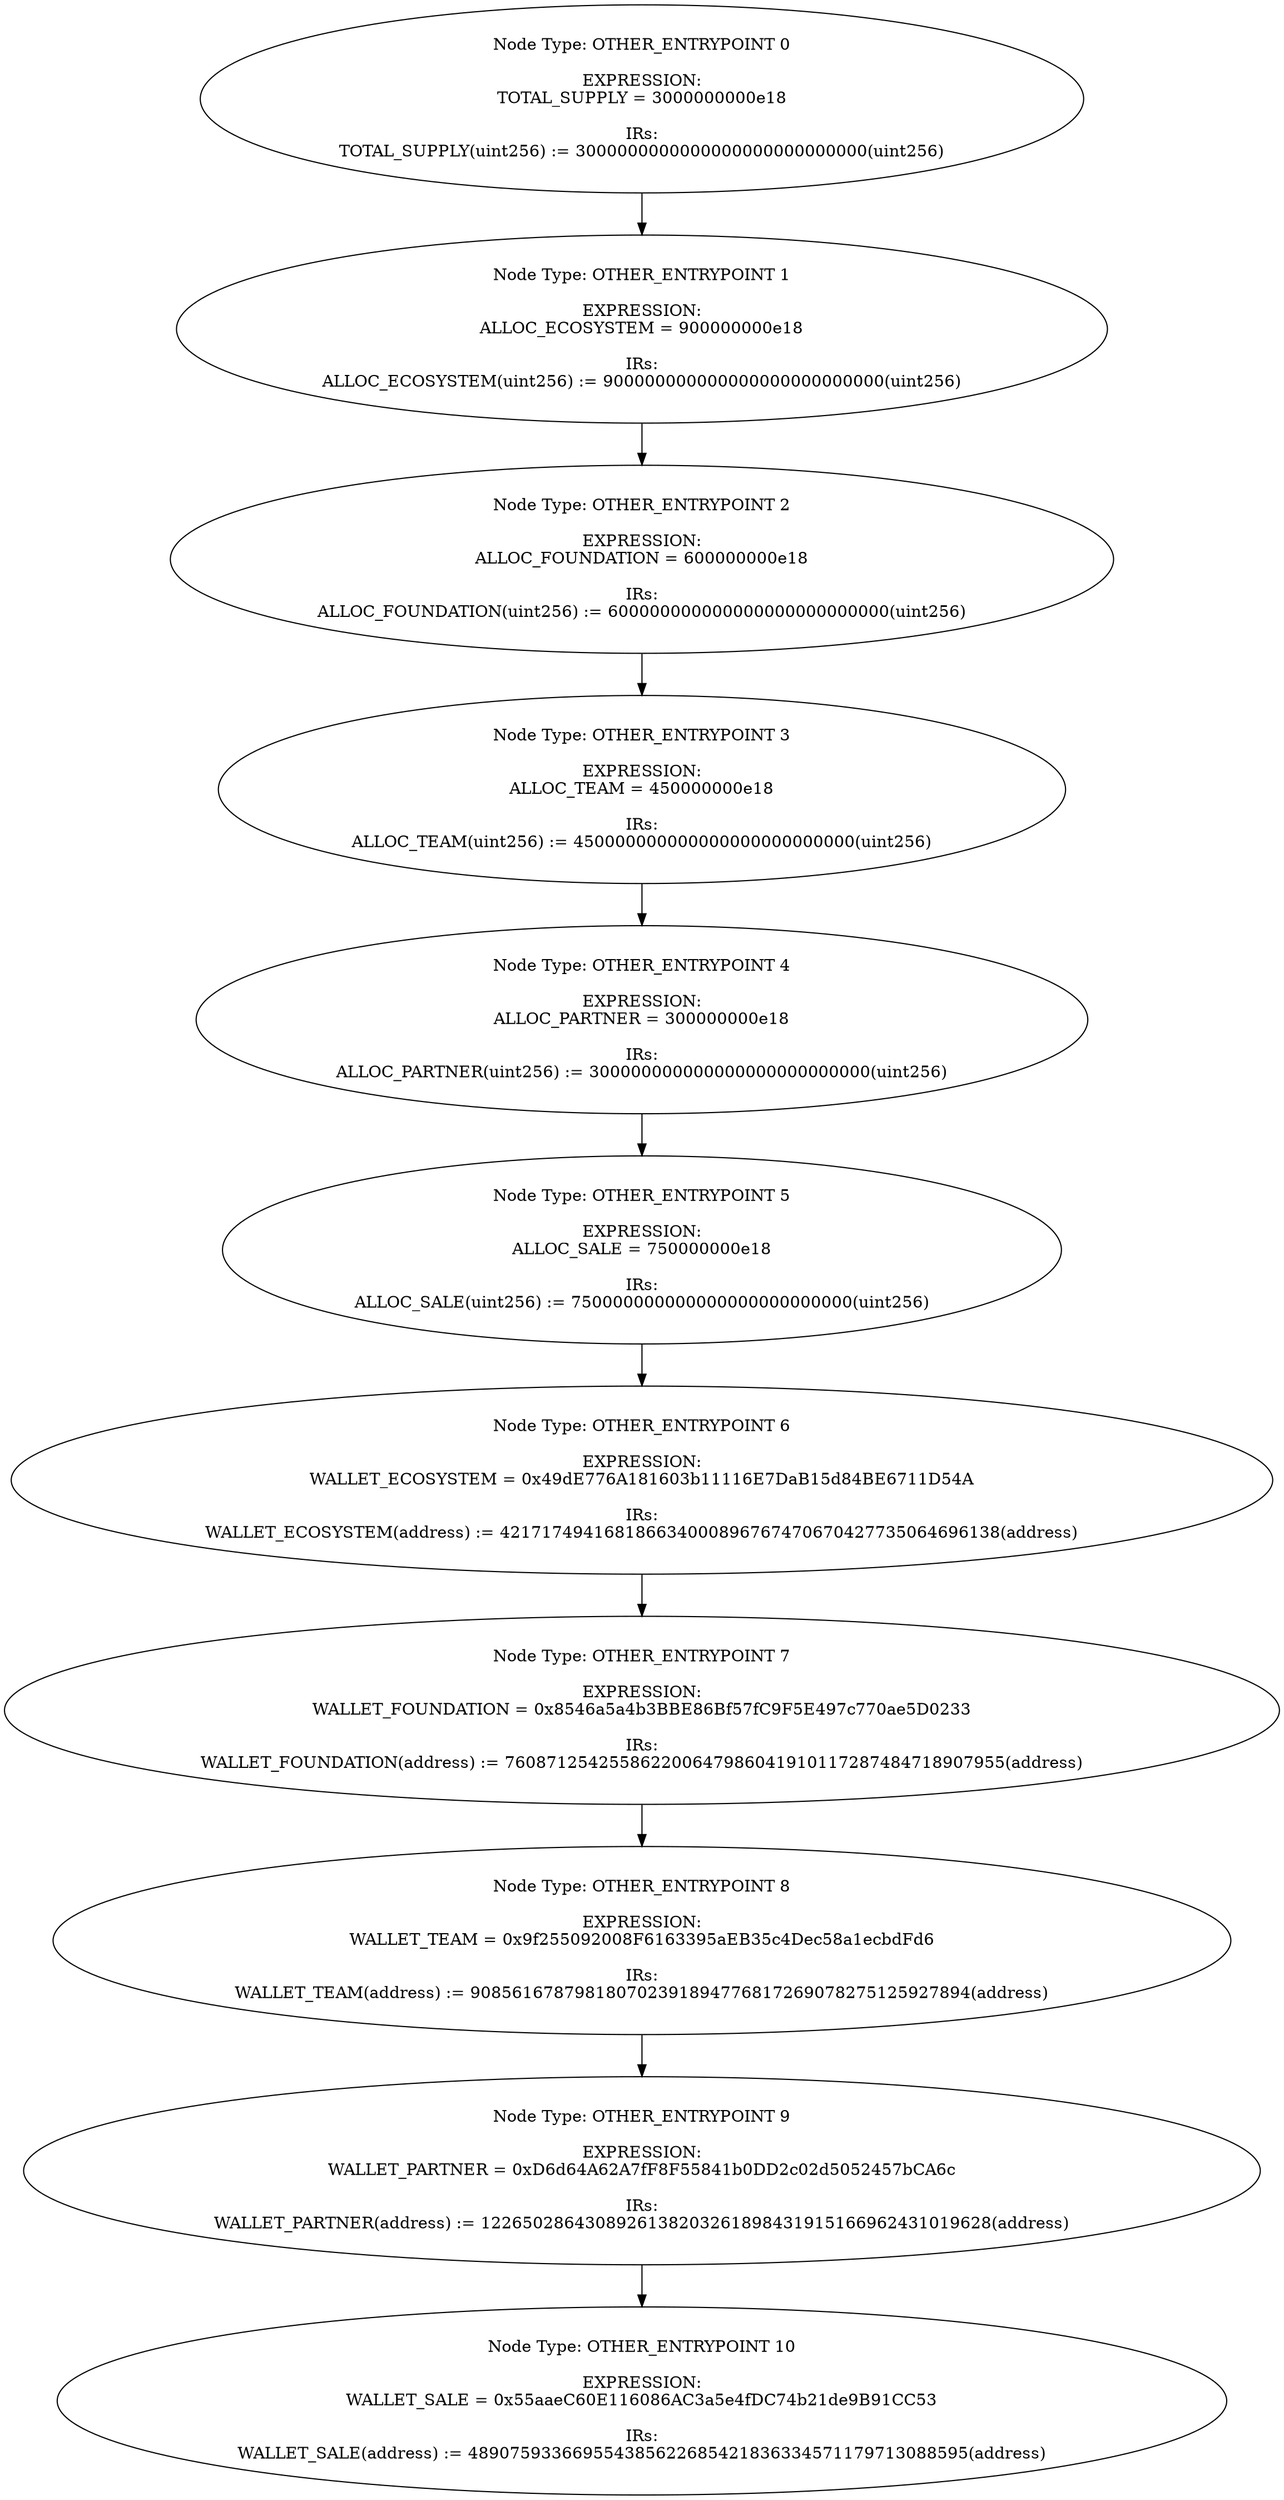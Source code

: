 digraph{
0[label="Node Type: OTHER_ENTRYPOINT 0

EXPRESSION:
TOTAL_SUPPLY = 3000000000e18

IRs:
TOTAL_SUPPLY(uint256) := 3000000000000000000000000000(uint256)"];
0->1;
1[label="Node Type: OTHER_ENTRYPOINT 1

EXPRESSION:
ALLOC_ECOSYSTEM = 900000000e18

IRs:
ALLOC_ECOSYSTEM(uint256) := 900000000000000000000000000(uint256)"];
1->2;
2[label="Node Type: OTHER_ENTRYPOINT 2

EXPRESSION:
ALLOC_FOUNDATION = 600000000e18

IRs:
ALLOC_FOUNDATION(uint256) := 600000000000000000000000000(uint256)"];
2->3;
3[label="Node Type: OTHER_ENTRYPOINT 3

EXPRESSION:
ALLOC_TEAM = 450000000e18

IRs:
ALLOC_TEAM(uint256) := 450000000000000000000000000(uint256)"];
3->4;
4[label="Node Type: OTHER_ENTRYPOINT 4

EXPRESSION:
ALLOC_PARTNER = 300000000e18

IRs:
ALLOC_PARTNER(uint256) := 300000000000000000000000000(uint256)"];
4->5;
5[label="Node Type: OTHER_ENTRYPOINT 5

EXPRESSION:
ALLOC_SALE = 750000000e18

IRs:
ALLOC_SALE(uint256) := 750000000000000000000000000(uint256)"];
5->6;
6[label="Node Type: OTHER_ENTRYPOINT 6

EXPRESSION:
WALLET_ECOSYSTEM = 0x49dE776A181603b11116E7DaB15d84BE6711D54A

IRs:
WALLET_ECOSYSTEM(address) := 421717494168186634000896767470670427735064696138(address)"];
6->7;
7[label="Node Type: OTHER_ENTRYPOINT 7

EXPRESSION:
WALLET_FOUNDATION = 0x8546a5a4b3BBE86Bf57fC9F5E497c770ae5D0233

IRs:
WALLET_FOUNDATION(address) := 760871254255862200647986041910117287484718907955(address)"];
7->8;
8[label="Node Type: OTHER_ENTRYPOINT 8

EXPRESSION:
WALLET_TEAM = 0x9f255092008F6163395aEB35c4Dec58a1ecbdFd6

IRs:
WALLET_TEAM(address) := 908561678798180702391894776817269078275125927894(address)"];
8->9;
9[label="Node Type: OTHER_ENTRYPOINT 9

EXPRESSION:
WALLET_PARTNER = 0xD6d64A62A7fF8F55841b0DD2c02d5052457bCA6c

IRs:
WALLET_PARTNER(address) := 1226502864308926138203261898431915166962431019628(address)"];
9->10;
10[label="Node Type: OTHER_ENTRYPOINT 10

EXPRESSION:
WALLET_SALE = 0x55aaeC60E116086AC3a5e4fDC74b21de9B91CC53

IRs:
WALLET_SALE(address) := 489075933669554385622685421836334571179713088595(address)"];
}
